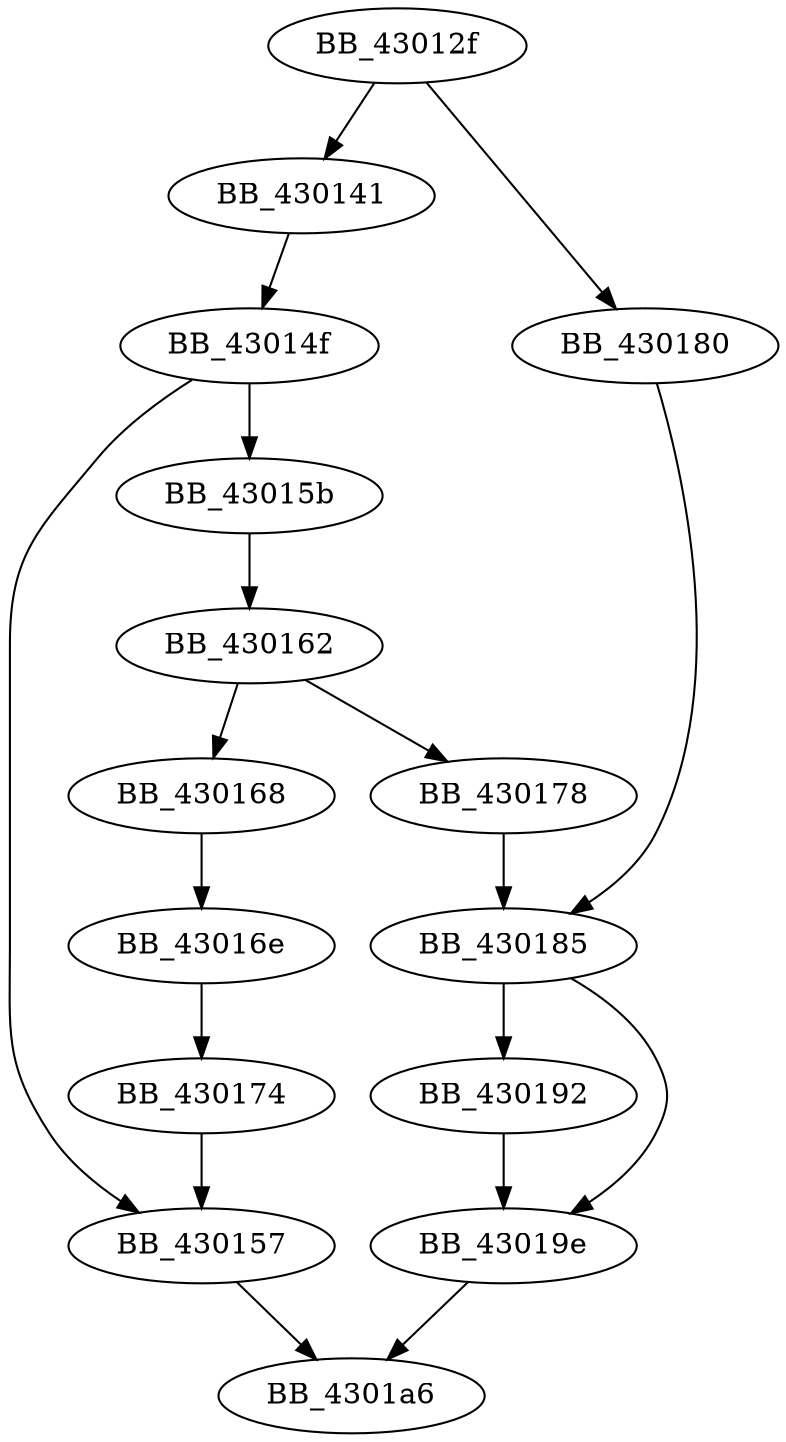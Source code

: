 DiGraph ___init_time{
BB_43012f->BB_430141
BB_43012f->BB_430180
BB_430141->BB_43014f
BB_43014f->BB_430157
BB_43014f->BB_43015b
BB_430157->BB_4301a6
BB_43015b->BB_430162
BB_430162->BB_430168
BB_430162->BB_430178
BB_430168->BB_43016e
BB_43016e->BB_430174
BB_430174->BB_430157
BB_430178->BB_430185
BB_430180->BB_430185
BB_430185->BB_430192
BB_430185->BB_43019e
BB_430192->BB_43019e
BB_43019e->BB_4301a6
}
